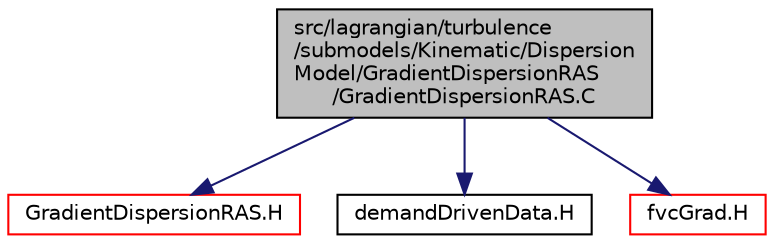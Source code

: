 digraph "src/lagrangian/turbulence/submodels/Kinematic/DispersionModel/GradientDispersionRAS/GradientDispersionRAS.C"
{
  bgcolor="transparent";
  edge [fontname="Helvetica",fontsize="10",labelfontname="Helvetica",labelfontsize="10"];
  node [fontname="Helvetica",fontsize="10",shape=record];
  Node0 [label="src/lagrangian/turbulence\l/submodels/Kinematic/Dispersion\lModel/GradientDispersionRAS\l/GradientDispersionRAS.C",height=0.2,width=0.4,color="black", fillcolor="grey75", style="filled", fontcolor="black"];
  Node0 -> Node1 [color="midnightblue",fontsize="10",style="solid",fontname="Helvetica"];
  Node1 [label="GradientDispersionRAS.H",height=0.2,width=0.4,color="red",URL="$a07499.html"];
  Node0 -> Node102 [color="midnightblue",fontsize="10",style="solid",fontname="Helvetica"];
  Node102 [label="demandDrivenData.H",height=0.2,width=0.4,color="black",URL="$a11102.html",tooltip="Template functions to aid in the implementation of demand driven data. "];
  Node0 -> Node103 [color="midnightblue",fontsize="10",style="solid",fontname="Helvetica"];
  Node103 [label="fvcGrad.H",height=0.2,width=0.4,color="red",URL="$a03149.html",tooltip="Calculate the gradient of the given field. "];
}
